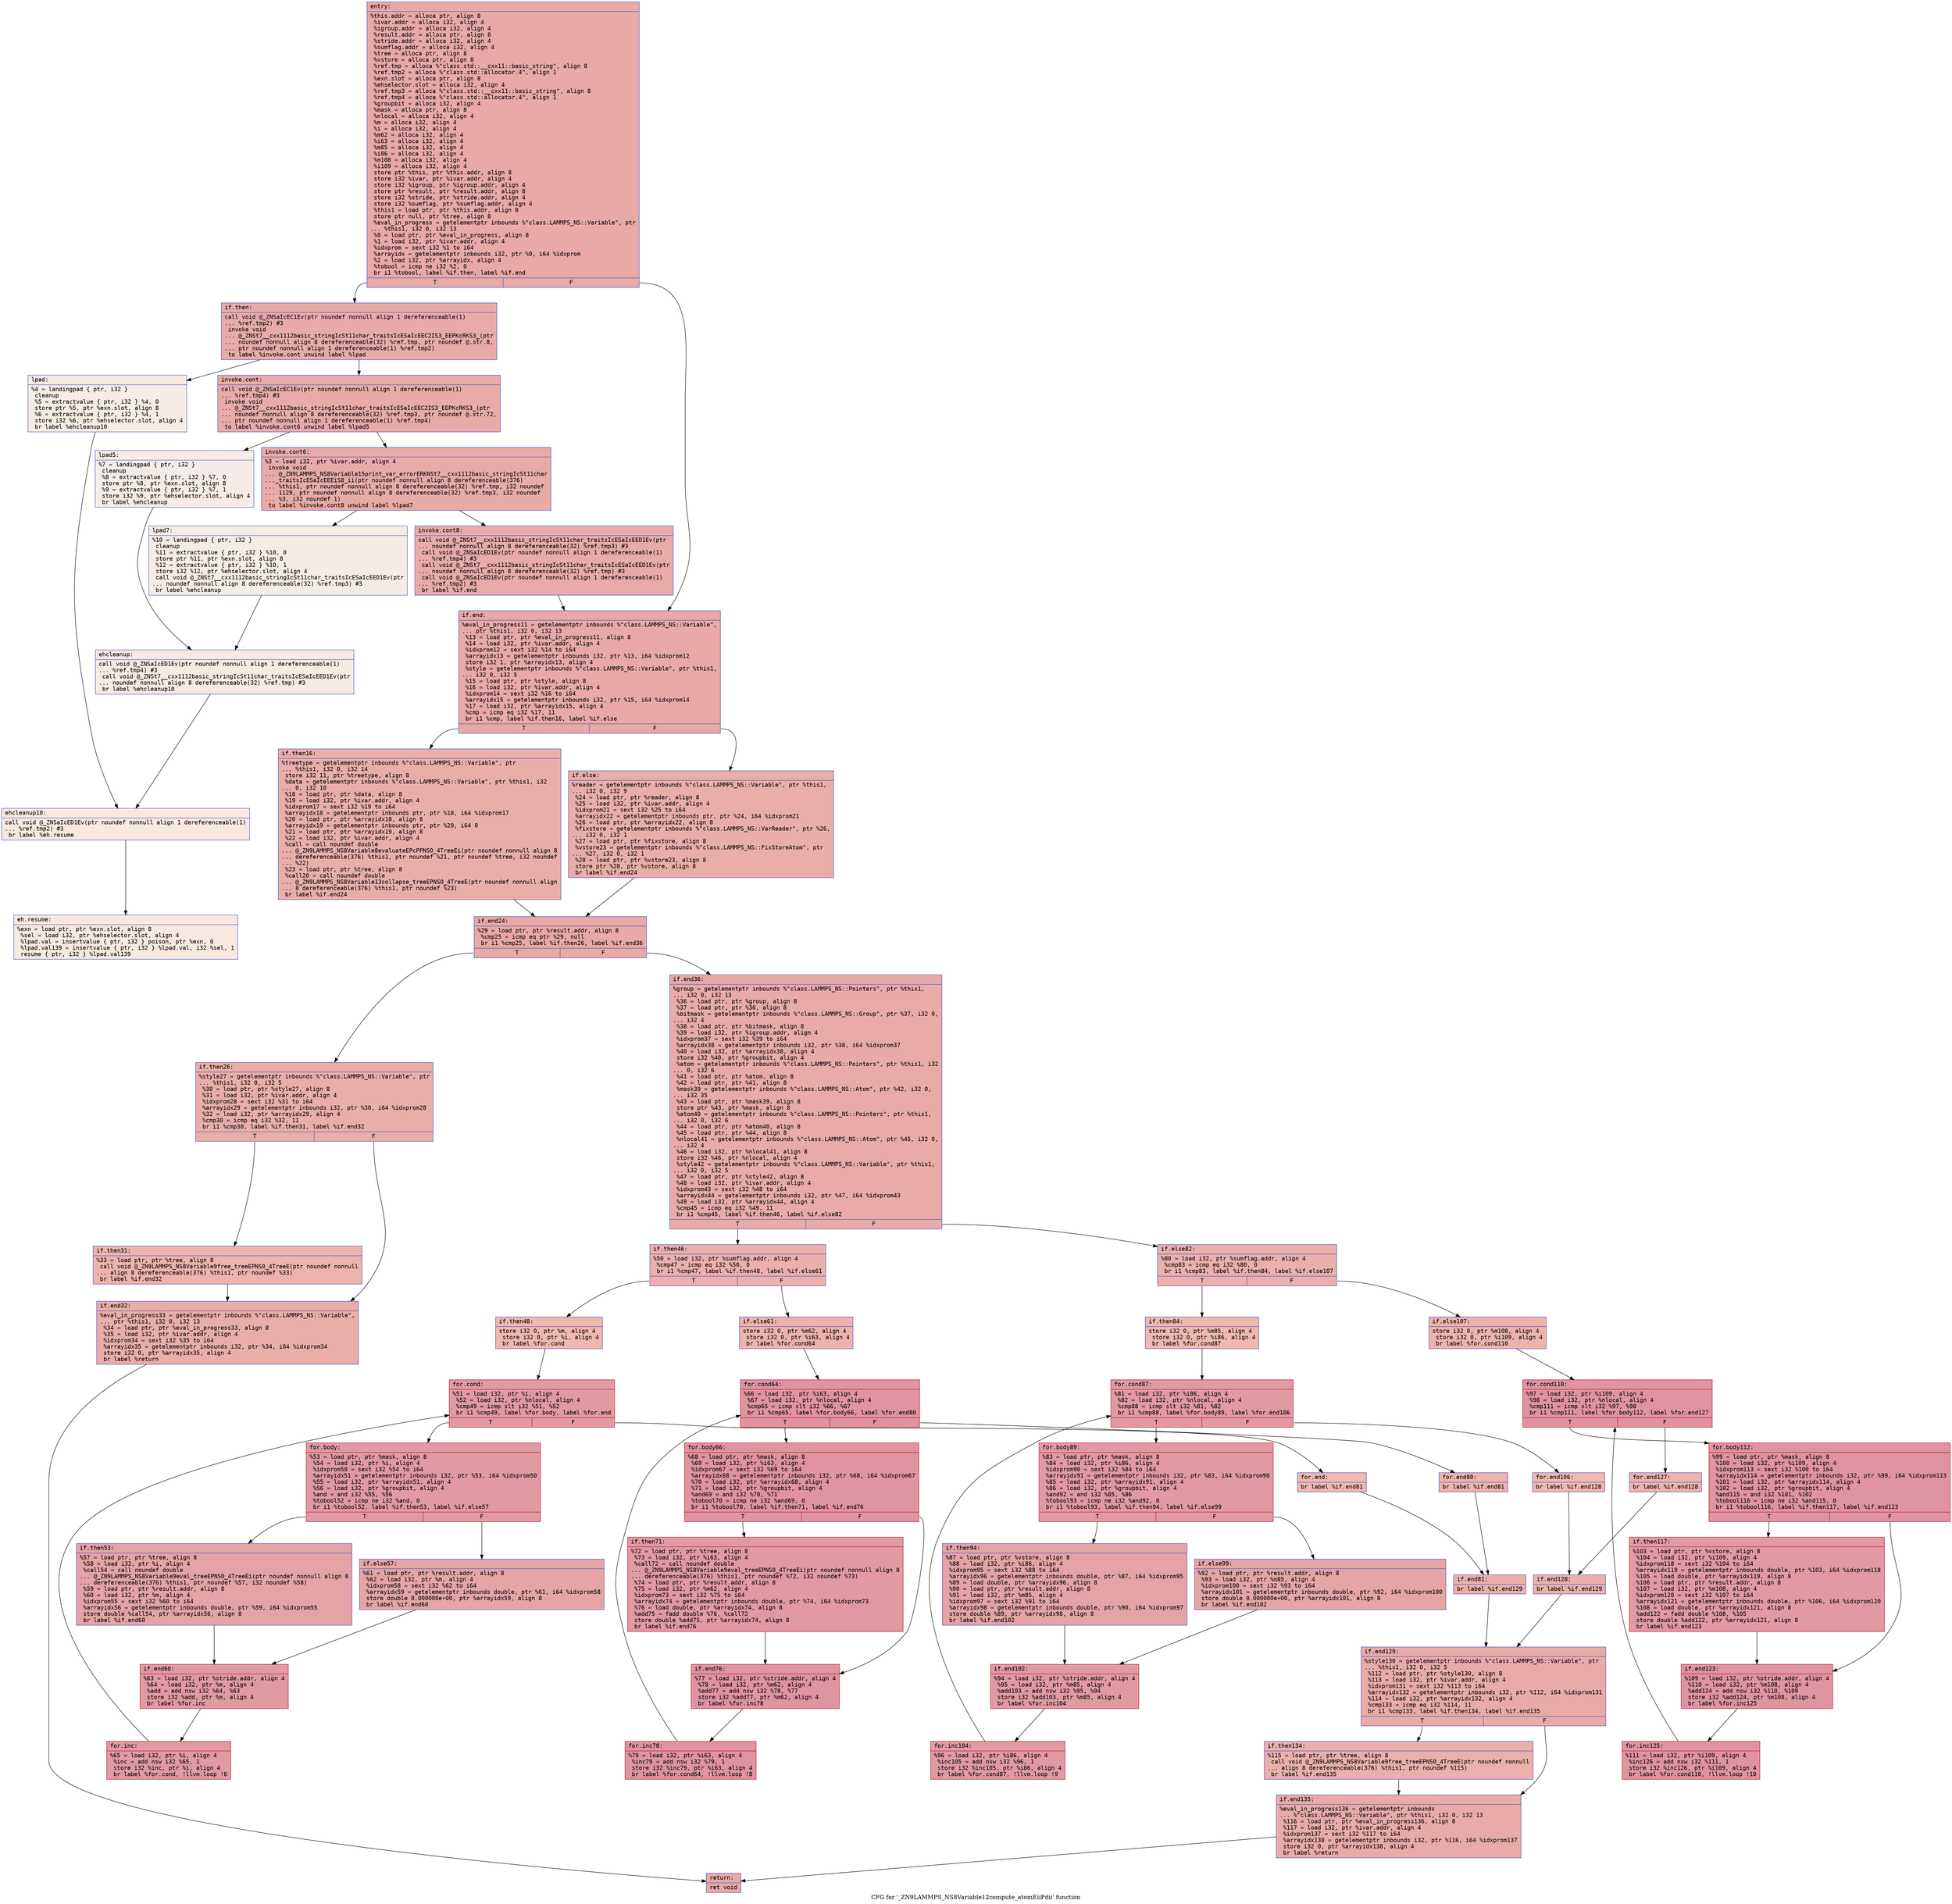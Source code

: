 digraph "CFG for '_ZN9LAMMPS_NS8Variable12compute_atomEiiPdii' function" {
	label="CFG for '_ZN9LAMMPS_NS8Variable12compute_atomEiiPdii' function";

	Node0x556bfe4f92f0 [shape=record,color="#3d50c3ff", style=filled, fillcolor="#ca3b3770" fontname="Courier",label="{entry:\l|  %this.addr = alloca ptr, align 8\l  %ivar.addr = alloca i32, align 4\l  %igroup.addr = alloca i32, align 4\l  %result.addr = alloca ptr, align 8\l  %stride.addr = alloca i32, align 4\l  %sumflag.addr = alloca i32, align 4\l  %tree = alloca ptr, align 8\l  %vstore = alloca ptr, align 8\l  %ref.tmp = alloca %\"class.std::__cxx11::basic_string\", align 8\l  %ref.tmp2 = alloca %\"class.std::allocator.4\", align 1\l  %exn.slot = alloca ptr, align 8\l  %ehselector.slot = alloca i32, align 4\l  %ref.tmp3 = alloca %\"class.std::__cxx11::basic_string\", align 8\l  %ref.tmp4 = alloca %\"class.std::allocator.4\", align 1\l  %groupbit = alloca i32, align 4\l  %mask = alloca ptr, align 8\l  %nlocal = alloca i32, align 4\l  %m = alloca i32, align 4\l  %i = alloca i32, align 4\l  %m62 = alloca i32, align 4\l  %i63 = alloca i32, align 4\l  %m85 = alloca i32, align 4\l  %i86 = alloca i32, align 4\l  %m108 = alloca i32, align 4\l  %i109 = alloca i32, align 4\l  store ptr %this, ptr %this.addr, align 8\l  store i32 %ivar, ptr %ivar.addr, align 4\l  store i32 %igroup, ptr %igroup.addr, align 4\l  store ptr %result, ptr %result.addr, align 8\l  store i32 %stride, ptr %stride.addr, align 4\l  store i32 %sumflag, ptr %sumflag.addr, align 4\l  %this1 = load ptr, ptr %this.addr, align 8\l  store ptr null, ptr %tree, align 8\l  %eval_in_progress = getelementptr inbounds %\"class.LAMMPS_NS::Variable\", ptr\l... %this1, i32 0, i32 13\l  %0 = load ptr, ptr %eval_in_progress, align 8\l  %1 = load i32, ptr %ivar.addr, align 4\l  %idxprom = sext i32 %1 to i64\l  %arrayidx = getelementptr inbounds i32, ptr %0, i64 %idxprom\l  %2 = load i32, ptr %arrayidx, align 4\l  %tobool = icmp ne i32 %2, 0\l  br i1 %tobool, label %if.then, label %if.end\l|{<s0>T|<s1>F}}"];
	Node0x556bfe4f92f0:s0 -> Node0x556bfe4fb410[tooltip="entry -> if.then\nProbability 62.50%" ];
	Node0x556bfe4f92f0:s1 -> Node0x556bfe4fb480[tooltip="entry -> if.end\nProbability 37.50%" ];
	Node0x556bfe4fb410 [shape=record,color="#3d50c3ff", style=filled, fillcolor="#cc403a70" fontname="Courier",label="{if.then:\l|  call void @_ZNSaIcEC1Ev(ptr noundef nonnull align 1 dereferenceable(1)\l... %ref.tmp2) #3\l  invoke void\l... @_ZNSt7__cxx1112basic_stringIcSt11char_traitsIcESaIcEEC2IS3_EEPKcRKS3_(ptr\l... noundef nonnull align 8 dereferenceable(32) %ref.tmp, ptr noundef @.str.8,\l... ptr noundef nonnull align 1 dereferenceable(1) %ref.tmp2)\l          to label %invoke.cont unwind label %lpad\l}"];
	Node0x556bfe4fb410 -> Node0x556bfe4fb720[tooltip="if.then -> invoke.cont\nProbability 100.00%" ];
	Node0x556bfe4fb410 -> Node0x556bfe4fb770[tooltip="if.then -> lpad\nProbability 0.00%" ];
	Node0x556bfe4fb720 [shape=record,color="#3d50c3ff", style=filled, fillcolor="#cc403a70" fontname="Courier",label="{invoke.cont:\l|  call void @_ZNSaIcEC1Ev(ptr noundef nonnull align 1 dereferenceable(1)\l... %ref.tmp4) #3\l  invoke void\l... @_ZNSt7__cxx1112basic_stringIcSt11char_traitsIcESaIcEEC2IS3_EEPKcRKS3_(ptr\l... noundef nonnull align 8 dereferenceable(32) %ref.tmp3, ptr noundef @.str.72,\l... ptr noundef nonnull align 1 dereferenceable(1) %ref.tmp4)\l          to label %invoke.cont6 unwind label %lpad5\l}"];
	Node0x556bfe4fb720 -> Node0x556bfe4fba60[tooltip="invoke.cont -> invoke.cont6\nProbability 100.00%" ];
	Node0x556bfe4fb720 -> Node0x556bfe4fbab0[tooltip="invoke.cont -> lpad5\nProbability 0.00%" ];
	Node0x556bfe4fba60 [shape=record,color="#3d50c3ff", style=filled, fillcolor="#cc403a70" fontname="Courier",label="{invoke.cont6:\l|  %3 = load i32, ptr %ivar.addr, align 4\l  invoke void\l... @_ZN9LAMMPS_NS8Variable15print_var_errorERKNSt7__cxx1112basic_stringIcSt11char\l..._traitsIcESaIcEEEiS8_ii(ptr noundef nonnull align 8 dereferenceable(376)\l... %this1, ptr noundef nonnull align 8 dereferenceable(32) %ref.tmp, i32 noundef\l... 1129, ptr noundef nonnull align 8 dereferenceable(32) %ref.tmp3, i32 noundef\l... %3, i32 noundef 1)\l          to label %invoke.cont8 unwind label %lpad7\l}"];
	Node0x556bfe4fba60 -> Node0x556bfe4fba10[tooltip="invoke.cont6 -> invoke.cont8\nProbability 100.00%" ];
	Node0x556bfe4fba60 -> Node0x556bfe4fbe00[tooltip="invoke.cont6 -> lpad7\nProbability 0.00%" ];
	Node0x556bfe4fba10 [shape=record,color="#3d50c3ff", style=filled, fillcolor="#cc403a70" fontname="Courier",label="{invoke.cont8:\l|  call void @_ZNSt7__cxx1112basic_stringIcSt11char_traitsIcESaIcEED1Ev(ptr\l... noundef nonnull align 8 dereferenceable(32) %ref.tmp3) #3\l  call void @_ZNSaIcED1Ev(ptr noundef nonnull align 1 dereferenceable(1)\l... %ref.tmp4) #3\l  call void @_ZNSt7__cxx1112basic_stringIcSt11char_traitsIcESaIcEED1Ev(ptr\l... noundef nonnull align 8 dereferenceable(32) %ref.tmp) #3\l  call void @_ZNSaIcED1Ev(ptr noundef nonnull align 1 dereferenceable(1)\l... %ref.tmp2) #3\l  br label %if.end\l}"];
	Node0x556bfe4fba10 -> Node0x556bfe4fb480[tooltip="invoke.cont8 -> if.end\nProbability 100.00%" ];
	Node0x556bfe4fb770 [shape=record,color="#3d50c3ff", style=filled, fillcolor="#ecd3c570" fontname="Courier",label="{lpad:\l|  %4 = landingpad \{ ptr, i32 \}\l          cleanup\l  %5 = extractvalue \{ ptr, i32 \} %4, 0\l  store ptr %5, ptr %exn.slot, align 8\l  %6 = extractvalue \{ ptr, i32 \} %4, 1\l  store i32 %6, ptr %ehselector.slot, align 4\l  br label %ehcleanup10\l}"];
	Node0x556bfe4fb770 -> Node0x556bfe4fc7c0[tooltip="lpad -> ehcleanup10\nProbability 100.00%" ];
	Node0x556bfe4fbab0 [shape=record,color="#3d50c3ff", style=filled, fillcolor="#ecd3c570" fontname="Courier",label="{lpad5:\l|  %7 = landingpad \{ ptr, i32 \}\l          cleanup\l  %8 = extractvalue \{ ptr, i32 \} %7, 0\l  store ptr %8, ptr %exn.slot, align 8\l  %9 = extractvalue \{ ptr, i32 \} %7, 1\l  store i32 %9, ptr %ehselector.slot, align 4\l  br label %ehcleanup\l}"];
	Node0x556bfe4fbab0 -> Node0x556bfe4fcac0[tooltip="lpad5 -> ehcleanup\nProbability 100.00%" ];
	Node0x556bfe4fbe00 [shape=record,color="#3d50c3ff", style=filled, fillcolor="#ecd3c570" fontname="Courier",label="{lpad7:\l|  %10 = landingpad \{ ptr, i32 \}\l          cleanup\l  %11 = extractvalue \{ ptr, i32 \} %10, 0\l  store ptr %11, ptr %exn.slot, align 8\l  %12 = extractvalue \{ ptr, i32 \} %10, 1\l  store i32 %12, ptr %ehselector.slot, align 4\l  call void @_ZNSt7__cxx1112basic_stringIcSt11char_traitsIcESaIcEED1Ev(ptr\l... noundef nonnull align 8 dereferenceable(32) %ref.tmp3) #3\l  br label %ehcleanup\l}"];
	Node0x556bfe4fbe00 -> Node0x556bfe4fcac0[tooltip="lpad7 -> ehcleanup\nProbability 100.00%" ];
	Node0x556bfe4fcac0 [shape=record,color="#3d50c3ff", style=filled, fillcolor="#efcebd70" fontname="Courier",label="{ehcleanup:\l|  call void @_ZNSaIcED1Ev(ptr noundef nonnull align 1 dereferenceable(1)\l... %ref.tmp4) #3\l  call void @_ZNSt7__cxx1112basic_stringIcSt11char_traitsIcESaIcEED1Ev(ptr\l... noundef nonnull align 8 dereferenceable(32) %ref.tmp) #3\l  br label %ehcleanup10\l}"];
	Node0x556bfe4fcac0 -> Node0x556bfe4fc7c0[tooltip="ehcleanup -> ehcleanup10\nProbability 100.00%" ];
	Node0x556bfe4fc7c0 [shape=record,color="#3d50c3ff", style=filled, fillcolor="#f1ccb870" fontname="Courier",label="{ehcleanup10:\l|  call void @_ZNSaIcED1Ev(ptr noundef nonnull align 1 dereferenceable(1)\l... %ref.tmp2) #3\l  br label %eh.resume\l}"];
	Node0x556bfe4fc7c0 -> Node0x556bfe4fd3d0[tooltip="ehcleanup10 -> eh.resume\nProbability 100.00%" ];
	Node0x556bfe4fb480 [shape=record,color="#3d50c3ff", style=filled, fillcolor="#ca3b3770" fontname="Courier",label="{if.end:\l|  %eval_in_progress11 = getelementptr inbounds %\"class.LAMMPS_NS::Variable\",\l... ptr %this1, i32 0, i32 13\l  %13 = load ptr, ptr %eval_in_progress11, align 8\l  %14 = load i32, ptr %ivar.addr, align 4\l  %idxprom12 = sext i32 %14 to i64\l  %arrayidx13 = getelementptr inbounds i32, ptr %13, i64 %idxprom12\l  store i32 1, ptr %arrayidx13, align 4\l  %style = getelementptr inbounds %\"class.LAMMPS_NS::Variable\", ptr %this1,\l... i32 0, i32 5\l  %15 = load ptr, ptr %style, align 8\l  %16 = load i32, ptr %ivar.addr, align 4\l  %idxprom14 = sext i32 %16 to i64\l  %arrayidx15 = getelementptr inbounds i32, ptr %15, i64 %idxprom14\l  %17 = load i32, ptr %arrayidx15, align 4\l  %cmp = icmp eq i32 %17, 11\l  br i1 %cmp, label %if.then16, label %if.else\l|{<s0>T|<s1>F}}"];
	Node0x556bfe4fb480:s0 -> Node0x556bfe4fe030[tooltip="if.end -> if.then16\nProbability 50.00%" ];
	Node0x556bfe4fb480:s1 -> Node0x556bfe4fe0b0[tooltip="if.end -> if.else\nProbability 50.00%" ];
	Node0x556bfe4fe030 [shape=record,color="#3d50c3ff", style=filled, fillcolor="#d0473d70" fontname="Courier",label="{if.then16:\l|  %treetype = getelementptr inbounds %\"class.LAMMPS_NS::Variable\", ptr\l... %this1, i32 0, i32 14\l  store i32 11, ptr %treetype, align 8\l  %data = getelementptr inbounds %\"class.LAMMPS_NS::Variable\", ptr %this1, i32\l... 0, i32 10\l  %18 = load ptr, ptr %data, align 8\l  %19 = load i32, ptr %ivar.addr, align 4\l  %idxprom17 = sext i32 %19 to i64\l  %arrayidx18 = getelementptr inbounds ptr, ptr %18, i64 %idxprom17\l  %20 = load ptr, ptr %arrayidx18, align 8\l  %arrayidx19 = getelementptr inbounds ptr, ptr %20, i64 0\l  %21 = load ptr, ptr %arrayidx19, align 8\l  %22 = load i32, ptr %ivar.addr, align 4\l  %call = call noundef double\l... @_ZN9LAMMPS_NS8Variable8evaluateEPcPPNS0_4TreeEi(ptr noundef nonnull align 8\l... dereferenceable(376) %this1, ptr noundef %21, ptr noundef %tree, i32 noundef\l... %22)\l  %23 = load ptr, ptr %tree, align 8\l  %call20 = call noundef double\l... @_ZN9LAMMPS_NS8Variable13collapse_treeEPNS0_4TreeE(ptr noundef nonnull align\l... 8 dereferenceable(376) %this1, ptr noundef %23)\l  br label %if.end24\l}"];
	Node0x556bfe4fe030 -> Node0x556bfe4fec40[tooltip="if.then16 -> if.end24\nProbability 100.00%" ];
	Node0x556bfe4fe0b0 [shape=record,color="#3d50c3ff", style=filled, fillcolor="#d0473d70" fontname="Courier",label="{if.else:\l|  %reader = getelementptr inbounds %\"class.LAMMPS_NS::Variable\", ptr %this1,\l... i32 0, i32 9\l  %24 = load ptr, ptr %reader, align 8\l  %25 = load i32, ptr %ivar.addr, align 4\l  %idxprom21 = sext i32 %25 to i64\l  %arrayidx22 = getelementptr inbounds ptr, ptr %24, i64 %idxprom21\l  %26 = load ptr, ptr %arrayidx22, align 8\l  %fixstore = getelementptr inbounds %\"class.LAMMPS_NS::VarReader\", ptr %26,\l... i32 0, i32 1\l  %27 = load ptr, ptr %fixstore, align 8\l  %vstore23 = getelementptr inbounds %\"class.LAMMPS_NS::FixStoreAtom\", ptr\l... %27, i32 0, i32 1\l  %28 = load ptr, ptr %vstore23, align 8\l  store ptr %28, ptr %vstore, align 8\l  br label %if.end24\l}"];
	Node0x556bfe4fe0b0 -> Node0x556bfe4fec40[tooltip="if.else -> if.end24\nProbability 100.00%" ];
	Node0x556bfe4fec40 [shape=record,color="#3d50c3ff", style=filled, fillcolor="#ca3b3770" fontname="Courier",label="{if.end24:\l|  %29 = load ptr, ptr %result.addr, align 8\l  %cmp25 = icmp eq ptr %29, null\l  br i1 %cmp25, label %if.then26, label %if.end36\l|{<s0>T|<s1>F}}"];
	Node0x556bfe4fec40:s0 -> Node0x556bfe4ff5d0[tooltip="if.end24 -> if.then26\nProbability 37.50%" ];
	Node0x556bfe4fec40:s1 -> Node0x556bfe4ff650[tooltip="if.end24 -> if.end36\nProbability 62.50%" ];
	Node0x556bfe4ff5d0 [shape=record,color="#3d50c3ff", style=filled, fillcolor="#d0473d70" fontname="Courier",label="{if.then26:\l|  %style27 = getelementptr inbounds %\"class.LAMMPS_NS::Variable\", ptr\l... %this1, i32 0, i32 5\l  %30 = load ptr, ptr %style27, align 8\l  %31 = load i32, ptr %ivar.addr, align 4\l  %idxprom28 = sext i32 %31 to i64\l  %arrayidx29 = getelementptr inbounds i32, ptr %30, i64 %idxprom28\l  %32 = load i32, ptr %arrayidx29, align 4\l  %cmp30 = icmp eq i32 %32, 11\l  br i1 %cmp30, label %if.then31, label %if.end32\l|{<s0>T|<s1>F}}"];
	Node0x556bfe4ff5d0:s0 -> Node0x556bfe4ffc00[tooltip="if.then26 -> if.then31\nProbability 50.00%" ];
	Node0x556bfe4ff5d0:s1 -> Node0x556bfe4ffc80[tooltip="if.then26 -> if.end32\nProbability 50.00%" ];
	Node0x556bfe4ffc00 [shape=record,color="#3d50c3ff", style=filled, fillcolor="#d6524470" fontname="Courier",label="{if.then31:\l|  %33 = load ptr, ptr %tree, align 8\l  call void @_ZN9LAMMPS_NS8Variable9free_treeEPNS0_4TreeE(ptr noundef nonnull\l... align 8 dereferenceable(376) %this1, ptr noundef %33)\l  br label %if.end32\l}"];
	Node0x556bfe4ffc00 -> Node0x556bfe4ffc80[tooltip="if.then31 -> if.end32\nProbability 100.00%" ];
	Node0x556bfe4ffc80 [shape=record,color="#3d50c3ff", style=filled, fillcolor="#d0473d70" fontname="Courier",label="{if.end32:\l|  %eval_in_progress33 = getelementptr inbounds %\"class.LAMMPS_NS::Variable\",\l... ptr %this1, i32 0, i32 13\l  %34 = load ptr, ptr %eval_in_progress33, align 8\l  %35 = load i32, ptr %ivar.addr, align 4\l  %idxprom34 = sext i32 %35 to i64\l  %arrayidx35 = getelementptr inbounds i32, ptr %34, i64 %idxprom34\l  store i32 0, ptr %arrayidx35, align 4\l  br label %return\l}"];
	Node0x556bfe4ffc80 -> Node0x556bfe500480[tooltip="if.end32 -> return\nProbability 100.00%" ];
	Node0x556bfe4ff650 [shape=record,color="#3d50c3ff", style=filled, fillcolor="#cc403a70" fontname="Courier",label="{if.end36:\l|  %group = getelementptr inbounds %\"class.LAMMPS_NS::Pointers\", ptr %this1,\l... i32 0, i32 13\l  %36 = load ptr, ptr %group, align 8\l  %37 = load ptr, ptr %36, align 8\l  %bitmask = getelementptr inbounds %\"class.LAMMPS_NS::Group\", ptr %37, i32 0,\l... i32 4\l  %38 = load ptr, ptr %bitmask, align 8\l  %39 = load i32, ptr %igroup.addr, align 4\l  %idxprom37 = sext i32 %39 to i64\l  %arrayidx38 = getelementptr inbounds i32, ptr %38, i64 %idxprom37\l  %40 = load i32, ptr %arrayidx38, align 4\l  store i32 %40, ptr %groupbit, align 4\l  %atom = getelementptr inbounds %\"class.LAMMPS_NS::Pointers\", ptr %this1, i32\l... 0, i32 6\l  %41 = load ptr, ptr %atom, align 8\l  %42 = load ptr, ptr %41, align 8\l  %mask39 = getelementptr inbounds %\"class.LAMMPS_NS::Atom\", ptr %42, i32 0,\l... i32 35\l  %43 = load ptr, ptr %mask39, align 8\l  store ptr %43, ptr %mask, align 8\l  %atom40 = getelementptr inbounds %\"class.LAMMPS_NS::Pointers\", ptr %this1,\l... i32 0, i32 6\l  %44 = load ptr, ptr %atom40, align 8\l  %45 = load ptr, ptr %44, align 8\l  %nlocal41 = getelementptr inbounds %\"class.LAMMPS_NS::Atom\", ptr %45, i32 0,\l... i32 4\l  %46 = load i32, ptr %nlocal41, align 8\l  store i32 %46, ptr %nlocal, align 4\l  %style42 = getelementptr inbounds %\"class.LAMMPS_NS::Variable\", ptr %this1,\l... i32 0, i32 5\l  %47 = load ptr, ptr %style42, align 8\l  %48 = load i32, ptr %ivar.addr, align 4\l  %idxprom43 = sext i32 %48 to i64\l  %arrayidx44 = getelementptr inbounds i32, ptr %47, i64 %idxprom43\l  %49 = load i32, ptr %arrayidx44, align 4\l  %cmp45 = icmp eq i32 %49, 11\l  br i1 %cmp45, label %if.then46, label %if.else82\l|{<s0>T|<s1>F}}"];
	Node0x556bfe4ff650:s0 -> Node0x556bfe501fd0[tooltip="if.end36 -> if.then46\nProbability 50.00%" ];
	Node0x556bfe4ff650:s1 -> Node0x556bfe502050[tooltip="if.end36 -> if.else82\nProbability 50.00%" ];
	Node0x556bfe501fd0 [shape=record,color="#3d50c3ff", style=filled, fillcolor="#d24b4070" fontname="Courier",label="{if.then46:\l|  %50 = load i32, ptr %sumflag.addr, align 4\l  %cmp47 = icmp eq i32 %50, 0\l  br i1 %cmp47, label %if.then48, label %if.else61\l|{<s0>T|<s1>F}}"];
	Node0x556bfe501fd0:s0 -> Node0x556bfe4fd790[tooltip="if.then46 -> if.then48\nProbability 37.50%" ];
	Node0x556bfe501fd0:s1 -> Node0x556bfe4fd810[tooltip="if.then46 -> if.else61\nProbability 62.50%" ];
	Node0x556bfe4fd790 [shape=record,color="#3d50c3ff", style=filled, fillcolor="#dc5d4a70" fontname="Courier",label="{if.then48:\l|  store i32 0, ptr %m, align 4\l  store i32 0, ptr %i, align 4\l  br label %for.cond\l}"];
	Node0x556bfe4fd790 -> Node0x556bfe4fdae0[tooltip="if.then48 -> for.cond\nProbability 100.00%" ];
	Node0x556bfe4fdae0 [shape=record,color="#b70d28ff", style=filled, fillcolor="#bb1b2c70" fontname="Courier",label="{for.cond:\l|  %51 = load i32, ptr %i, align 4\l  %52 = load i32, ptr %nlocal, align 4\l  %cmp49 = icmp slt i32 %51, %52\l  br i1 %cmp49, label %for.body, label %for.end\l|{<s0>T|<s1>F}}"];
	Node0x556bfe4fdae0:s0 -> Node0x556bfe502ea0[tooltip="for.cond -> for.body\nProbability 96.88%" ];
	Node0x556bfe4fdae0:s1 -> Node0x556bfe502f20[tooltip="for.cond -> for.end\nProbability 3.12%" ];
	Node0x556bfe502ea0 [shape=record,color="#b70d28ff", style=filled, fillcolor="#bb1b2c70" fontname="Courier",label="{for.body:\l|  %53 = load ptr, ptr %mask, align 8\l  %54 = load i32, ptr %i, align 4\l  %idxprom50 = sext i32 %54 to i64\l  %arrayidx51 = getelementptr inbounds i32, ptr %53, i64 %idxprom50\l  %55 = load i32, ptr %arrayidx51, align 4\l  %56 = load i32, ptr %groupbit, align 4\l  %and = and i32 %55, %56\l  %tobool52 = icmp ne i32 %and, 0\l  br i1 %tobool52, label %if.then53, label %if.else57\l|{<s0>T|<s1>F}}"];
	Node0x556bfe502ea0:s0 -> Node0x556bfe503580[tooltip="for.body -> if.then53\nProbability 62.50%" ];
	Node0x556bfe502ea0:s1 -> Node0x556bfe503600[tooltip="for.body -> if.else57\nProbability 37.50%" ];
	Node0x556bfe503580 [shape=record,color="#3d50c3ff", style=filled, fillcolor="#c32e3170" fontname="Courier",label="{if.then53:\l|  %57 = load ptr, ptr %tree, align 8\l  %58 = load i32, ptr %i, align 4\l  %call54 = call noundef double\l... @_ZN9LAMMPS_NS8Variable9eval_treeEPNS0_4TreeEi(ptr noundef nonnull align 8\l... dereferenceable(376) %this1, ptr noundef %57, i32 noundef %58)\l  %59 = load ptr, ptr %result.addr, align 8\l  %60 = load i32, ptr %m, align 4\l  %idxprom55 = sext i32 %60 to i64\l  %arrayidx56 = getelementptr inbounds double, ptr %59, i64 %idxprom55\l  store double %call54, ptr %arrayidx56, align 8\l  br label %if.end60\l}"];
	Node0x556bfe503580 -> Node0x556bfe503c30[tooltip="if.then53 -> if.end60\nProbability 100.00%" ];
	Node0x556bfe503600 [shape=record,color="#3d50c3ff", style=filled, fillcolor="#c5333470" fontname="Courier",label="{if.else57:\l|  %61 = load ptr, ptr %result.addr, align 8\l  %62 = load i32, ptr %m, align 4\l  %idxprom58 = sext i32 %62 to i64\l  %arrayidx59 = getelementptr inbounds double, ptr %61, i64 %idxprom58\l  store double 0.000000e+00, ptr %arrayidx59, align 8\l  br label %if.end60\l}"];
	Node0x556bfe503600 -> Node0x556bfe503c30[tooltip="if.else57 -> if.end60\nProbability 100.00%" ];
	Node0x556bfe503c30 [shape=record,color="#b70d28ff", style=filled, fillcolor="#bb1b2c70" fontname="Courier",label="{if.end60:\l|  %63 = load i32, ptr %stride.addr, align 4\l  %64 = load i32, ptr %m, align 4\l  %add = add nsw i32 %64, %63\l  store i32 %add, ptr %m, align 4\l  br label %for.inc\l}"];
	Node0x556bfe503c30 -> Node0x556bfe5042d0[tooltip="if.end60 -> for.inc\nProbability 100.00%" ];
	Node0x556bfe5042d0 [shape=record,color="#b70d28ff", style=filled, fillcolor="#bb1b2c70" fontname="Courier",label="{for.inc:\l|  %65 = load i32, ptr %i, align 4\l  %inc = add nsw i32 %65, 1\l  store i32 %inc, ptr %i, align 4\l  br label %for.cond, !llvm.loop !6\l}"];
	Node0x556bfe5042d0 -> Node0x556bfe4fdae0[tooltip="for.inc -> for.cond\nProbability 100.00%" ];
	Node0x556bfe502f20 [shape=record,color="#3d50c3ff", style=filled, fillcolor="#dc5d4a70" fontname="Courier",label="{for.end:\l|  br label %if.end81\l}"];
	Node0x556bfe502f20 -> Node0x556bfe504680[tooltip="for.end -> if.end81\nProbability 100.00%" ];
	Node0x556bfe4fd810 [shape=record,color="#3d50c3ff", style=filled, fillcolor="#d6524470" fontname="Courier",label="{if.else61:\l|  store i32 0, ptr %m62, align 4\l  store i32 0, ptr %i63, align 4\l  br label %for.cond64\l}"];
	Node0x556bfe4fd810 -> Node0x556bfe5048b0[tooltip="if.else61 -> for.cond64\nProbability 100.00%" ];
	Node0x556bfe5048b0 [shape=record,color="#b70d28ff", style=filled, fillcolor="#b70d2870" fontname="Courier",label="{for.cond64:\l|  %66 = load i32, ptr %i63, align 4\l  %67 = load i32, ptr %nlocal, align 4\l  %cmp65 = icmp slt i32 %66, %67\l  br i1 %cmp65, label %for.body66, label %for.end80\l|{<s0>T|<s1>F}}"];
	Node0x556bfe5048b0:s0 -> Node0x556bfe504b50[tooltip="for.cond64 -> for.body66\nProbability 96.88%" ];
	Node0x556bfe5048b0:s1 -> Node0x556bfe504bd0[tooltip="for.cond64 -> for.end80\nProbability 3.12%" ];
	Node0x556bfe504b50 [shape=record,color="#b70d28ff", style=filled, fillcolor="#b70d2870" fontname="Courier",label="{for.body66:\l|  %68 = load ptr, ptr %mask, align 8\l  %69 = load i32, ptr %i63, align 4\l  %idxprom67 = sext i32 %69 to i64\l  %arrayidx68 = getelementptr inbounds i32, ptr %68, i64 %idxprom67\l  %70 = load i32, ptr %arrayidx68, align 4\l  %71 = load i32, ptr %groupbit, align 4\l  %and69 = and i32 %70, %71\l  %tobool70 = icmp ne i32 %and69, 0\l  br i1 %tobool70, label %if.then71, label %if.end76\l|{<s0>T|<s1>F}}"];
	Node0x556bfe504b50:s0 -> Node0x556bfe5051e0[tooltip="for.body66 -> if.then71\nProbability 62.50%" ];
	Node0x556bfe504b50:s1 -> Node0x556bfe505260[tooltip="for.body66 -> if.end76\nProbability 37.50%" ];
	Node0x556bfe5051e0 [shape=record,color="#b70d28ff", style=filled, fillcolor="#bb1b2c70" fontname="Courier",label="{if.then71:\l|  %72 = load ptr, ptr %tree, align 8\l  %73 = load i32, ptr %i63, align 4\l  %call72 = call noundef double\l... @_ZN9LAMMPS_NS8Variable9eval_treeEPNS0_4TreeEi(ptr noundef nonnull align 8\l... dereferenceable(376) %this1, ptr noundef %72, i32 noundef %73)\l  %74 = load ptr, ptr %result.addr, align 8\l  %75 = load i32, ptr %m62, align 4\l  %idxprom73 = sext i32 %75 to i64\l  %arrayidx74 = getelementptr inbounds double, ptr %74, i64 %idxprom73\l  %76 = load double, ptr %arrayidx74, align 8\l  %add75 = fadd double %76, %call72\l  store double %add75, ptr %arrayidx74, align 8\l  br label %if.end76\l}"];
	Node0x556bfe5051e0 -> Node0x556bfe505260[tooltip="if.then71 -> if.end76\nProbability 100.00%" ];
	Node0x556bfe505260 [shape=record,color="#b70d28ff", style=filled, fillcolor="#b70d2870" fontname="Courier",label="{if.end76:\l|  %77 = load i32, ptr %stride.addr, align 4\l  %78 = load i32, ptr %m62, align 4\l  %add77 = add nsw i32 %78, %77\l  store i32 %add77, ptr %m62, align 4\l  br label %for.inc78\l}"];
	Node0x556bfe505260 -> Node0x556bfe505c80[tooltip="if.end76 -> for.inc78\nProbability 100.00%" ];
	Node0x556bfe505c80 [shape=record,color="#b70d28ff", style=filled, fillcolor="#b70d2870" fontname="Courier",label="{for.inc78:\l|  %79 = load i32, ptr %i63, align 4\l  %inc79 = add nsw i32 %79, 1\l  store i32 %inc79, ptr %i63, align 4\l  br label %for.cond64, !llvm.loop !8\l}"];
	Node0x556bfe505c80 -> Node0x556bfe5048b0[tooltip="for.inc78 -> for.cond64\nProbability 100.00%" ];
	Node0x556bfe504bd0 [shape=record,color="#3d50c3ff", style=filled, fillcolor="#d6524470" fontname="Courier",label="{for.end80:\l|  br label %if.end81\l}"];
	Node0x556bfe504bd0 -> Node0x556bfe504680[tooltip="for.end80 -> if.end81\nProbability 100.00%" ];
	Node0x556bfe504680 [shape=record,color="#3d50c3ff", style=filled, fillcolor="#d24b4070" fontname="Courier",label="{if.end81:\l|  br label %if.end129\l}"];
	Node0x556bfe504680 -> Node0x556bfe5060f0[tooltip="if.end81 -> if.end129\nProbability 100.00%" ];
	Node0x556bfe502050 [shape=record,color="#3d50c3ff", style=filled, fillcolor="#d24b4070" fontname="Courier",label="{if.else82:\l|  %80 = load i32, ptr %sumflag.addr, align 4\l  %cmp83 = icmp eq i32 %80, 0\l  br i1 %cmp83, label %if.then84, label %if.else107\l|{<s0>T|<s1>F}}"];
	Node0x556bfe502050:s0 -> Node0x556bfe506310[tooltip="if.else82 -> if.then84\nProbability 37.50%" ];
	Node0x556bfe502050:s1 -> Node0x556bfe506390[tooltip="if.else82 -> if.else107\nProbability 62.50%" ];
	Node0x556bfe506310 [shape=record,color="#3d50c3ff", style=filled, fillcolor="#dc5d4a70" fontname="Courier",label="{if.then84:\l|  store i32 0, ptr %m85, align 4\l  store i32 0, ptr %i86, align 4\l  br label %for.cond87\l}"];
	Node0x556bfe506310 -> Node0x556bfe506600[tooltip="if.then84 -> for.cond87\nProbability 100.00%" ];
	Node0x556bfe506600 [shape=record,color="#b70d28ff", style=filled, fillcolor="#bb1b2c70" fontname="Courier",label="{for.cond87:\l|  %81 = load i32, ptr %i86, align 4\l  %82 = load i32, ptr %nlocal, align 4\l  %cmp88 = icmp slt i32 %81, %82\l  br i1 %cmp88, label %for.body89, label %for.end106\l|{<s0>T|<s1>F}}"];
	Node0x556bfe506600:s0 -> Node0x556bfe5068a0[tooltip="for.cond87 -> for.body89\nProbability 96.88%" ];
	Node0x556bfe506600:s1 -> Node0x556bfe506920[tooltip="for.cond87 -> for.end106\nProbability 3.12%" ];
	Node0x556bfe5068a0 [shape=record,color="#b70d28ff", style=filled, fillcolor="#bb1b2c70" fontname="Courier",label="{for.body89:\l|  %83 = load ptr, ptr %mask, align 8\l  %84 = load i32, ptr %i86, align 4\l  %idxprom90 = sext i32 %84 to i64\l  %arrayidx91 = getelementptr inbounds i32, ptr %83, i64 %idxprom90\l  %85 = load i32, ptr %arrayidx91, align 4\l  %86 = load i32, ptr %groupbit, align 4\l  %and92 = and i32 %85, %86\l  %tobool93 = icmp ne i32 %and92, 0\l  br i1 %tobool93, label %if.then94, label %if.else99\l|{<s0>T|<s1>F}}"];
	Node0x556bfe5068a0:s0 -> Node0x556bfe506f30[tooltip="for.body89 -> if.then94\nProbability 62.50%" ];
	Node0x556bfe5068a0:s1 -> Node0x556bfe506fb0[tooltip="for.body89 -> if.else99\nProbability 37.50%" ];
	Node0x556bfe506f30 [shape=record,color="#3d50c3ff", style=filled, fillcolor="#c32e3170" fontname="Courier",label="{if.then94:\l|  %87 = load ptr, ptr %vstore, align 8\l  %88 = load i32, ptr %i86, align 4\l  %idxprom95 = sext i32 %88 to i64\l  %arrayidx96 = getelementptr inbounds double, ptr %87, i64 %idxprom95\l  %89 = load double, ptr %arrayidx96, align 8\l  %90 = load ptr, ptr %result.addr, align 8\l  %91 = load i32, ptr %m85, align 4\l  %idxprom97 = sext i32 %91 to i64\l  %arrayidx98 = getelementptr inbounds double, ptr %90, i64 %idxprom97\l  store double %89, ptr %arrayidx98, align 8\l  br label %if.end102\l}"];
	Node0x556bfe506f30 -> Node0x556bfe5076e0[tooltip="if.then94 -> if.end102\nProbability 100.00%" ];
	Node0x556bfe506fb0 [shape=record,color="#3d50c3ff", style=filled, fillcolor="#c5333470" fontname="Courier",label="{if.else99:\l|  %92 = load ptr, ptr %result.addr, align 8\l  %93 = load i32, ptr %m85, align 4\l  %idxprom100 = sext i32 %93 to i64\l  %arrayidx101 = getelementptr inbounds double, ptr %92, i64 %idxprom100\l  store double 0.000000e+00, ptr %arrayidx101, align 8\l  br label %if.end102\l}"];
	Node0x556bfe506fb0 -> Node0x556bfe5076e0[tooltip="if.else99 -> if.end102\nProbability 100.00%" ];
	Node0x556bfe5076e0 [shape=record,color="#b70d28ff", style=filled, fillcolor="#bb1b2c70" fontname="Courier",label="{if.end102:\l|  %94 = load i32, ptr %stride.addr, align 4\l  %95 = load i32, ptr %m85, align 4\l  %add103 = add nsw i32 %95, %94\l  store i32 %add103, ptr %m85, align 4\l  br label %for.inc104\l}"];
	Node0x556bfe5076e0 -> Node0x556bfe5015f0[tooltip="if.end102 -> for.inc104\nProbability 100.00%" ];
	Node0x556bfe5015f0 [shape=record,color="#b70d28ff", style=filled, fillcolor="#bb1b2c70" fontname="Courier",label="{for.inc104:\l|  %96 = load i32, ptr %i86, align 4\l  %inc105 = add nsw i32 %96, 1\l  store i32 %inc105, ptr %i86, align 4\l  br label %for.cond87, !llvm.loop !9\l}"];
	Node0x556bfe5015f0 -> Node0x556bfe506600[tooltip="for.inc104 -> for.cond87\nProbability 100.00%" ];
	Node0x556bfe506920 [shape=record,color="#3d50c3ff", style=filled, fillcolor="#dc5d4a70" fontname="Courier",label="{for.end106:\l|  br label %if.end128\l}"];
	Node0x556bfe506920 -> Node0x556bfe501a70[tooltip="for.end106 -> if.end128\nProbability 100.00%" ];
	Node0x556bfe506390 [shape=record,color="#3d50c3ff", style=filled, fillcolor="#d6524470" fontname="Courier",label="{if.else107:\l|  store i32 0, ptr %m108, align 4\l  store i32 0, ptr %i109, align 4\l  br label %for.cond110\l}"];
	Node0x556bfe506390 -> Node0x556bfe508c60[tooltip="if.else107 -> for.cond110\nProbability 100.00%" ];
	Node0x556bfe508c60 [shape=record,color="#b70d28ff", style=filled, fillcolor="#b70d2870" fontname="Courier",label="{for.cond110:\l|  %97 = load i32, ptr %i109, align 4\l  %98 = load i32, ptr %nlocal, align 4\l  %cmp111 = icmp slt i32 %97, %98\l  br i1 %cmp111, label %for.body112, label %for.end127\l|{<s0>T|<s1>F}}"];
	Node0x556bfe508c60:s0 -> Node0x556bfe508f00[tooltip="for.cond110 -> for.body112\nProbability 96.88%" ];
	Node0x556bfe508c60:s1 -> Node0x556bfe508f80[tooltip="for.cond110 -> for.end127\nProbability 3.12%" ];
	Node0x556bfe508f00 [shape=record,color="#b70d28ff", style=filled, fillcolor="#b70d2870" fontname="Courier",label="{for.body112:\l|  %99 = load ptr, ptr %mask, align 8\l  %100 = load i32, ptr %i109, align 4\l  %idxprom113 = sext i32 %100 to i64\l  %arrayidx114 = getelementptr inbounds i32, ptr %99, i64 %idxprom113\l  %101 = load i32, ptr %arrayidx114, align 4\l  %102 = load i32, ptr %groupbit, align 4\l  %and115 = and i32 %101, %102\l  %tobool116 = icmp ne i32 %and115, 0\l  br i1 %tobool116, label %if.then117, label %if.end123\l|{<s0>T|<s1>F}}"];
	Node0x556bfe508f00:s0 -> Node0x556bfe509590[tooltip="for.body112 -> if.then117\nProbability 62.50%" ];
	Node0x556bfe508f00:s1 -> Node0x556bfe509610[tooltip="for.body112 -> if.end123\nProbability 37.50%" ];
	Node0x556bfe509590 [shape=record,color="#b70d28ff", style=filled, fillcolor="#bb1b2c70" fontname="Courier",label="{if.then117:\l|  %103 = load ptr, ptr %vstore, align 8\l  %104 = load i32, ptr %i109, align 4\l  %idxprom118 = sext i32 %104 to i64\l  %arrayidx119 = getelementptr inbounds double, ptr %103, i64 %idxprom118\l  %105 = load double, ptr %arrayidx119, align 8\l  %106 = load ptr, ptr %result.addr, align 8\l  %107 = load i32, ptr %m108, align 4\l  %idxprom120 = sext i32 %107 to i64\l  %arrayidx121 = getelementptr inbounds double, ptr %106, i64 %idxprom120\l  %108 = load double, ptr %arrayidx121, align 8\l  %add122 = fadd double %108, %105\l  store double %add122, ptr %arrayidx121, align 8\l  br label %if.end123\l}"];
	Node0x556bfe509590 -> Node0x556bfe509610[tooltip="if.then117 -> if.end123\nProbability 100.00%" ];
	Node0x556bfe509610 [shape=record,color="#b70d28ff", style=filled, fillcolor="#b70d2870" fontname="Courier",label="{if.end123:\l|  %109 = load i32, ptr %stride.addr, align 4\l  %110 = load i32, ptr %m108, align 4\l  %add124 = add nsw i32 %110, %109\l  store i32 %add124, ptr %m108, align 4\l  br label %for.inc125\l}"];
	Node0x556bfe509610 -> Node0x556bfe50a130[tooltip="if.end123 -> for.inc125\nProbability 100.00%" ];
	Node0x556bfe50a130 [shape=record,color="#b70d28ff", style=filled, fillcolor="#b70d2870" fontname="Courier",label="{for.inc125:\l|  %111 = load i32, ptr %i109, align 4\l  %inc126 = add nsw i32 %111, 1\l  store i32 %inc126, ptr %i109, align 4\l  br label %for.cond110, !llvm.loop !10\l}"];
	Node0x556bfe50a130 -> Node0x556bfe508c60[tooltip="for.inc125 -> for.cond110\nProbability 100.00%" ];
	Node0x556bfe508f80 [shape=record,color="#3d50c3ff", style=filled, fillcolor="#d6524470" fontname="Courier",label="{for.end127:\l|  br label %if.end128\l}"];
	Node0x556bfe508f80 -> Node0x556bfe501a70[tooltip="for.end127 -> if.end128\nProbability 100.00%" ];
	Node0x556bfe501a70 [shape=record,color="#3d50c3ff", style=filled, fillcolor="#d24b4070" fontname="Courier",label="{if.end128:\l|  br label %if.end129\l}"];
	Node0x556bfe501a70 -> Node0x556bfe5060f0[tooltip="if.end128 -> if.end129\nProbability 100.00%" ];
	Node0x556bfe5060f0 [shape=record,color="#3d50c3ff", style=filled, fillcolor="#cc403a70" fontname="Courier",label="{if.end129:\l|  %style130 = getelementptr inbounds %\"class.LAMMPS_NS::Variable\", ptr\l... %this1, i32 0, i32 5\l  %112 = load ptr, ptr %style130, align 8\l  %113 = load i32, ptr %ivar.addr, align 4\l  %idxprom131 = sext i32 %113 to i64\l  %arrayidx132 = getelementptr inbounds i32, ptr %112, i64 %idxprom131\l  %114 = load i32, ptr %arrayidx132, align 4\l  %cmp133 = icmp eq i32 %114, 11\l  br i1 %cmp133, label %if.then134, label %if.end135\l|{<s0>T|<s1>F}}"];
	Node0x556bfe5060f0:s0 -> Node0x556bfe50ab20[tooltip="if.end129 -> if.then134\nProbability 50.00%" ];
	Node0x556bfe5060f0:s1 -> Node0x556bfe50aba0[tooltip="if.end129 -> if.end135\nProbability 50.00%" ];
	Node0x556bfe50ab20 [shape=record,color="#3d50c3ff", style=filled, fillcolor="#d24b4070" fontname="Courier",label="{if.then134:\l|  %115 = load ptr, ptr %tree, align 8\l  call void @_ZN9LAMMPS_NS8Variable9free_treeEPNS0_4TreeE(ptr noundef nonnull\l... align 8 dereferenceable(376) %this1, ptr noundef %115)\l  br label %if.end135\l}"];
	Node0x556bfe50ab20 -> Node0x556bfe50aba0[tooltip="if.then134 -> if.end135\nProbability 100.00%" ];
	Node0x556bfe50aba0 [shape=record,color="#3d50c3ff", style=filled, fillcolor="#cc403a70" fontname="Courier",label="{if.end135:\l|  %eval_in_progress136 = getelementptr inbounds\l... %\"class.LAMMPS_NS::Variable\", ptr %this1, i32 0, i32 13\l  %116 = load ptr, ptr %eval_in_progress136, align 8\l  %117 = load i32, ptr %ivar.addr, align 4\l  %idxprom137 = sext i32 %117 to i64\l  %arrayidx138 = getelementptr inbounds i32, ptr %116, i64 %idxprom137\l  store i32 0, ptr %arrayidx138, align 4\l  br label %return\l}"];
	Node0x556bfe50aba0 -> Node0x556bfe500480[tooltip="if.end135 -> return\nProbability 100.00%" ];
	Node0x556bfe500480 [shape=record,color="#3d50c3ff", style=filled, fillcolor="#ca3b3770" fontname="Courier",label="{return:\l|  ret void\l}"];
	Node0x556bfe4fd3d0 [shape=record,color="#3d50c3ff", style=filled, fillcolor="#f1ccb870" fontname="Courier",label="{eh.resume:\l|  %exn = load ptr, ptr %exn.slot, align 8\l  %sel = load i32, ptr %ehselector.slot, align 4\l  %lpad.val = insertvalue \{ ptr, i32 \} poison, ptr %exn, 0\l  %lpad.val139 = insertvalue \{ ptr, i32 \} %lpad.val, i32 %sel, 1\l  resume \{ ptr, i32 \} %lpad.val139\l}"];
}
